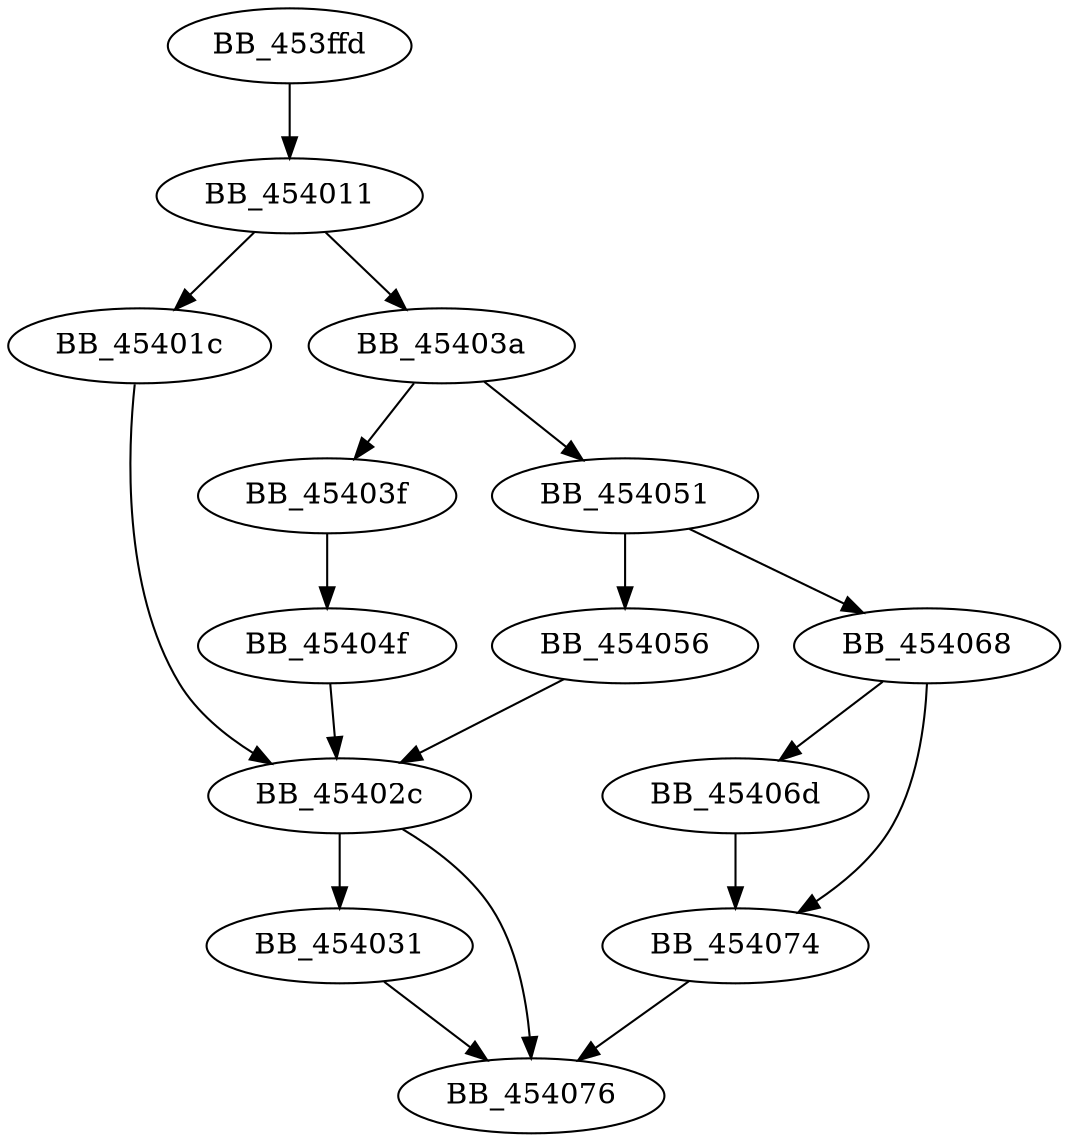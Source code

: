 DiGraph sub_453FFD{
BB_453ffd->BB_454011
BB_454011->BB_45401c
BB_454011->BB_45403a
BB_45401c->BB_45402c
BB_45402c->BB_454031
BB_45402c->BB_454076
BB_454031->BB_454076
BB_45403a->BB_45403f
BB_45403a->BB_454051
BB_45403f->BB_45404f
BB_45404f->BB_45402c
BB_454051->BB_454056
BB_454051->BB_454068
BB_454056->BB_45402c
BB_454068->BB_45406d
BB_454068->BB_454074
BB_45406d->BB_454074
BB_454074->BB_454076
}
